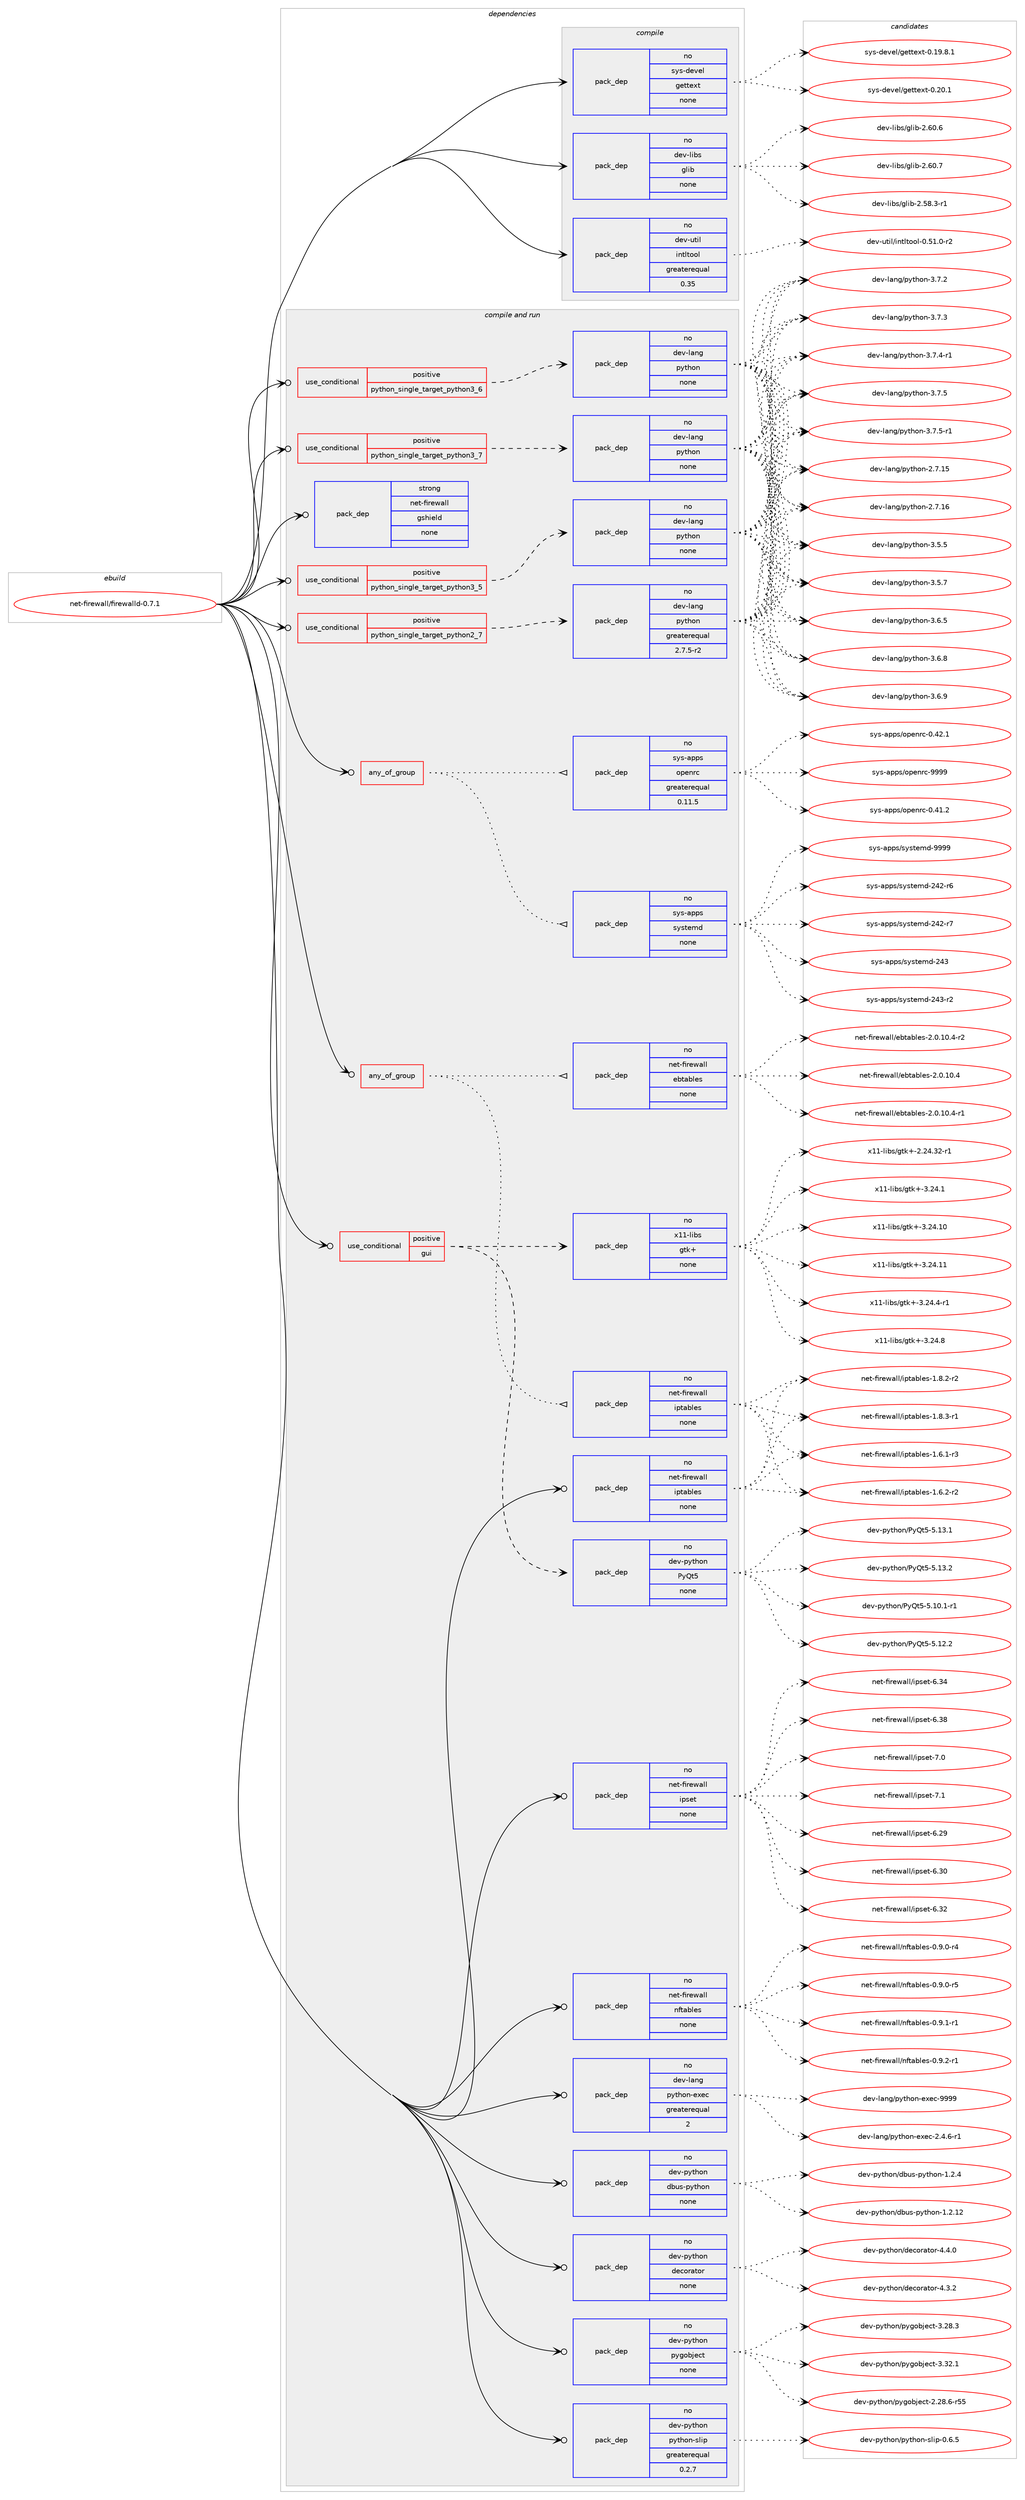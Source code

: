 digraph prolog {

# *************
# Graph options
# *************

newrank=true;
concentrate=true;
compound=true;
graph [rankdir=LR,fontname=Helvetica,fontsize=10,ranksep=1.5];#, ranksep=2.5, nodesep=0.2];
edge  [arrowhead=vee];
node  [fontname=Helvetica,fontsize=10];

# **********
# The ebuild
# **********

subgraph cluster_leftcol {
color=gray;
rank=same;
label=<<i>ebuild</i>>;
id [label="net-firewall/firewalld-0.7.1", color=red, width=4, href="../net-firewall/firewalld-0.7.1.svg"];
}

# ****************
# The dependencies
# ****************

subgraph cluster_midcol {
color=gray;
label=<<i>dependencies</i>>;
subgraph cluster_compile {
fillcolor="#eeeeee";
style=filled;
label=<<i>compile</i>>;
subgraph pack605153 {
dependency818943 [label=<<TABLE BORDER="0" CELLBORDER="1" CELLSPACING="0" CELLPADDING="4" WIDTH="220"><TR><TD ROWSPAN="6" CELLPADDING="30">pack_dep</TD></TR><TR><TD WIDTH="110">no</TD></TR><TR><TD>dev-libs</TD></TR><TR><TD>glib</TD></TR><TR><TD>none</TD></TR><TR><TD></TD></TR></TABLE>>, shape=none, color=blue];
}
id:e -> dependency818943:w [weight=20,style="solid",arrowhead="vee"];
subgraph pack605154 {
dependency818944 [label=<<TABLE BORDER="0" CELLBORDER="1" CELLSPACING="0" CELLPADDING="4" WIDTH="220"><TR><TD ROWSPAN="6" CELLPADDING="30">pack_dep</TD></TR><TR><TD WIDTH="110">no</TD></TR><TR><TD>dev-util</TD></TR><TR><TD>intltool</TD></TR><TR><TD>greaterequal</TD></TR><TR><TD>0.35</TD></TR></TABLE>>, shape=none, color=blue];
}
id:e -> dependency818944:w [weight=20,style="solid",arrowhead="vee"];
subgraph pack605155 {
dependency818945 [label=<<TABLE BORDER="0" CELLBORDER="1" CELLSPACING="0" CELLPADDING="4" WIDTH="220"><TR><TD ROWSPAN="6" CELLPADDING="30">pack_dep</TD></TR><TR><TD WIDTH="110">no</TD></TR><TR><TD>sys-devel</TD></TR><TR><TD>gettext</TD></TR><TR><TD>none</TD></TR><TR><TD></TD></TR></TABLE>>, shape=none, color=blue];
}
id:e -> dependency818945:w [weight=20,style="solid",arrowhead="vee"];
}
subgraph cluster_compileandrun {
fillcolor="#eeeeee";
style=filled;
label=<<i>compile and run</i>>;
subgraph any13873 {
dependency818946 [label=<<TABLE BORDER="0" CELLBORDER="1" CELLSPACING="0" CELLPADDING="4"><TR><TD CELLPADDING="10">any_of_group</TD></TR></TABLE>>, shape=none, color=red];subgraph pack605156 {
dependency818947 [label=<<TABLE BORDER="0" CELLBORDER="1" CELLSPACING="0" CELLPADDING="4" WIDTH="220"><TR><TD ROWSPAN="6" CELLPADDING="30">pack_dep</TD></TR><TR><TD WIDTH="110">no</TD></TR><TR><TD>net-firewall</TD></TR><TR><TD>iptables</TD></TR><TR><TD>none</TD></TR><TR><TD></TD></TR></TABLE>>, shape=none, color=blue];
}
dependency818946:e -> dependency818947:w [weight=20,style="dotted",arrowhead="oinv"];
subgraph pack605157 {
dependency818948 [label=<<TABLE BORDER="0" CELLBORDER="1" CELLSPACING="0" CELLPADDING="4" WIDTH="220"><TR><TD ROWSPAN="6" CELLPADDING="30">pack_dep</TD></TR><TR><TD WIDTH="110">no</TD></TR><TR><TD>net-firewall</TD></TR><TR><TD>ebtables</TD></TR><TR><TD>none</TD></TR><TR><TD></TD></TR></TABLE>>, shape=none, color=blue];
}
dependency818946:e -> dependency818948:w [weight=20,style="dotted",arrowhead="oinv"];
}
id:e -> dependency818946:w [weight=20,style="solid",arrowhead="odotvee"];
subgraph any13874 {
dependency818949 [label=<<TABLE BORDER="0" CELLBORDER="1" CELLSPACING="0" CELLPADDING="4"><TR><TD CELLPADDING="10">any_of_group</TD></TR></TABLE>>, shape=none, color=red];subgraph pack605158 {
dependency818950 [label=<<TABLE BORDER="0" CELLBORDER="1" CELLSPACING="0" CELLPADDING="4" WIDTH="220"><TR><TD ROWSPAN="6" CELLPADDING="30">pack_dep</TD></TR><TR><TD WIDTH="110">no</TD></TR><TR><TD>sys-apps</TD></TR><TR><TD>openrc</TD></TR><TR><TD>greaterequal</TD></TR><TR><TD>0.11.5</TD></TR></TABLE>>, shape=none, color=blue];
}
dependency818949:e -> dependency818950:w [weight=20,style="dotted",arrowhead="oinv"];
subgraph pack605159 {
dependency818951 [label=<<TABLE BORDER="0" CELLBORDER="1" CELLSPACING="0" CELLPADDING="4" WIDTH="220"><TR><TD ROWSPAN="6" CELLPADDING="30">pack_dep</TD></TR><TR><TD WIDTH="110">no</TD></TR><TR><TD>sys-apps</TD></TR><TR><TD>systemd</TD></TR><TR><TD>none</TD></TR><TR><TD></TD></TR></TABLE>>, shape=none, color=blue];
}
dependency818949:e -> dependency818951:w [weight=20,style="dotted",arrowhead="oinv"];
}
id:e -> dependency818949:w [weight=20,style="solid",arrowhead="odotvee"];
subgraph cond199466 {
dependency818952 [label=<<TABLE BORDER="0" CELLBORDER="1" CELLSPACING="0" CELLPADDING="4"><TR><TD ROWSPAN="3" CELLPADDING="10">use_conditional</TD></TR><TR><TD>positive</TD></TR><TR><TD>gui</TD></TR></TABLE>>, shape=none, color=red];
subgraph pack605160 {
dependency818953 [label=<<TABLE BORDER="0" CELLBORDER="1" CELLSPACING="0" CELLPADDING="4" WIDTH="220"><TR><TD ROWSPAN="6" CELLPADDING="30">pack_dep</TD></TR><TR><TD WIDTH="110">no</TD></TR><TR><TD>x11-libs</TD></TR><TR><TD>gtk+</TD></TR><TR><TD>none</TD></TR><TR><TD></TD></TR></TABLE>>, shape=none, color=blue];
}
dependency818952:e -> dependency818953:w [weight=20,style="dashed",arrowhead="vee"];
subgraph pack605161 {
dependency818954 [label=<<TABLE BORDER="0" CELLBORDER="1" CELLSPACING="0" CELLPADDING="4" WIDTH="220"><TR><TD ROWSPAN="6" CELLPADDING="30">pack_dep</TD></TR><TR><TD WIDTH="110">no</TD></TR><TR><TD>dev-python</TD></TR><TR><TD>PyQt5</TD></TR><TR><TD>none</TD></TR><TR><TD></TD></TR></TABLE>>, shape=none, color=blue];
}
dependency818952:e -> dependency818954:w [weight=20,style="dashed",arrowhead="vee"];
}
id:e -> dependency818952:w [weight=20,style="solid",arrowhead="odotvee"];
subgraph cond199467 {
dependency818955 [label=<<TABLE BORDER="0" CELLBORDER="1" CELLSPACING="0" CELLPADDING="4"><TR><TD ROWSPAN="3" CELLPADDING="10">use_conditional</TD></TR><TR><TD>positive</TD></TR><TR><TD>python_single_target_python2_7</TD></TR></TABLE>>, shape=none, color=red];
subgraph pack605162 {
dependency818956 [label=<<TABLE BORDER="0" CELLBORDER="1" CELLSPACING="0" CELLPADDING="4" WIDTH="220"><TR><TD ROWSPAN="6" CELLPADDING="30">pack_dep</TD></TR><TR><TD WIDTH="110">no</TD></TR><TR><TD>dev-lang</TD></TR><TR><TD>python</TD></TR><TR><TD>greaterequal</TD></TR><TR><TD>2.7.5-r2</TD></TR></TABLE>>, shape=none, color=blue];
}
dependency818955:e -> dependency818956:w [weight=20,style="dashed",arrowhead="vee"];
}
id:e -> dependency818955:w [weight=20,style="solid",arrowhead="odotvee"];
subgraph cond199468 {
dependency818957 [label=<<TABLE BORDER="0" CELLBORDER="1" CELLSPACING="0" CELLPADDING="4"><TR><TD ROWSPAN="3" CELLPADDING="10">use_conditional</TD></TR><TR><TD>positive</TD></TR><TR><TD>python_single_target_python3_5</TD></TR></TABLE>>, shape=none, color=red];
subgraph pack605163 {
dependency818958 [label=<<TABLE BORDER="0" CELLBORDER="1" CELLSPACING="0" CELLPADDING="4" WIDTH="220"><TR><TD ROWSPAN="6" CELLPADDING="30">pack_dep</TD></TR><TR><TD WIDTH="110">no</TD></TR><TR><TD>dev-lang</TD></TR><TR><TD>python</TD></TR><TR><TD>none</TD></TR><TR><TD></TD></TR></TABLE>>, shape=none, color=blue];
}
dependency818957:e -> dependency818958:w [weight=20,style="dashed",arrowhead="vee"];
}
id:e -> dependency818957:w [weight=20,style="solid",arrowhead="odotvee"];
subgraph cond199469 {
dependency818959 [label=<<TABLE BORDER="0" CELLBORDER="1" CELLSPACING="0" CELLPADDING="4"><TR><TD ROWSPAN="3" CELLPADDING="10">use_conditional</TD></TR><TR><TD>positive</TD></TR><TR><TD>python_single_target_python3_6</TD></TR></TABLE>>, shape=none, color=red];
subgraph pack605164 {
dependency818960 [label=<<TABLE BORDER="0" CELLBORDER="1" CELLSPACING="0" CELLPADDING="4" WIDTH="220"><TR><TD ROWSPAN="6" CELLPADDING="30">pack_dep</TD></TR><TR><TD WIDTH="110">no</TD></TR><TR><TD>dev-lang</TD></TR><TR><TD>python</TD></TR><TR><TD>none</TD></TR><TR><TD></TD></TR></TABLE>>, shape=none, color=blue];
}
dependency818959:e -> dependency818960:w [weight=20,style="dashed",arrowhead="vee"];
}
id:e -> dependency818959:w [weight=20,style="solid",arrowhead="odotvee"];
subgraph cond199470 {
dependency818961 [label=<<TABLE BORDER="0" CELLBORDER="1" CELLSPACING="0" CELLPADDING="4"><TR><TD ROWSPAN="3" CELLPADDING="10">use_conditional</TD></TR><TR><TD>positive</TD></TR><TR><TD>python_single_target_python3_7</TD></TR></TABLE>>, shape=none, color=red];
subgraph pack605165 {
dependency818962 [label=<<TABLE BORDER="0" CELLBORDER="1" CELLSPACING="0" CELLPADDING="4" WIDTH="220"><TR><TD ROWSPAN="6" CELLPADDING="30">pack_dep</TD></TR><TR><TD WIDTH="110">no</TD></TR><TR><TD>dev-lang</TD></TR><TR><TD>python</TD></TR><TR><TD>none</TD></TR><TR><TD></TD></TR></TABLE>>, shape=none, color=blue];
}
dependency818961:e -> dependency818962:w [weight=20,style="dashed",arrowhead="vee"];
}
id:e -> dependency818961:w [weight=20,style="solid",arrowhead="odotvee"];
subgraph pack605166 {
dependency818963 [label=<<TABLE BORDER="0" CELLBORDER="1" CELLSPACING="0" CELLPADDING="4" WIDTH="220"><TR><TD ROWSPAN="6" CELLPADDING="30">pack_dep</TD></TR><TR><TD WIDTH="110">no</TD></TR><TR><TD>dev-lang</TD></TR><TR><TD>python-exec</TD></TR><TR><TD>greaterequal</TD></TR><TR><TD>2</TD></TR></TABLE>>, shape=none, color=blue];
}
id:e -> dependency818963:w [weight=20,style="solid",arrowhead="odotvee"];
subgraph pack605167 {
dependency818964 [label=<<TABLE BORDER="0" CELLBORDER="1" CELLSPACING="0" CELLPADDING="4" WIDTH="220"><TR><TD ROWSPAN="6" CELLPADDING="30">pack_dep</TD></TR><TR><TD WIDTH="110">no</TD></TR><TR><TD>dev-python</TD></TR><TR><TD>dbus-python</TD></TR><TR><TD>none</TD></TR><TR><TD></TD></TR></TABLE>>, shape=none, color=blue];
}
id:e -> dependency818964:w [weight=20,style="solid",arrowhead="odotvee"];
subgraph pack605168 {
dependency818965 [label=<<TABLE BORDER="0" CELLBORDER="1" CELLSPACING="0" CELLPADDING="4" WIDTH="220"><TR><TD ROWSPAN="6" CELLPADDING="30">pack_dep</TD></TR><TR><TD WIDTH="110">no</TD></TR><TR><TD>dev-python</TD></TR><TR><TD>decorator</TD></TR><TR><TD>none</TD></TR><TR><TD></TD></TR></TABLE>>, shape=none, color=blue];
}
id:e -> dependency818965:w [weight=20,style="solid",arrowhead="odotvee"];
subgraph pack605169 {
dependency818966 [label=<<TABLE BORDER="0" CELLBORDER="1" CELLSPACING="0" CELLPADDING="4" WIDTH="220"><TR><TD ROWSPAN="6" CELLPADDING="30">pack_dep</TD></TR><TR><TD WIDTH="110">no</TD></TR><TR><TD>dev-python</TD></TR><TR><TD>pygobject</TD></TR><TR><TD>none</TD></TR><TR><TD></TD></TR></TABLE>>, shape=none, color=blue];
}
id:e -> dependency818966:w [weight=20,style="solid",arrowhead="odotvee"];
subgraph pack605170 {
dependency818967 [label=<<TABLE BORDER="0" CELLBORDER="1" CELLSPACING="0" CELLPADDING="4" WIDTH="220"><TR><TD ROWSPAN="6" CELLPADDING="30">pack_dep</TD></TR><TR><TD WIDTH="110">no</TD></TR><TR><TD>dev-python</TD></TR><TR><TD>python-slip</TD></TR><TR><TD>greaterequal</TD></TR><TR><TD>0.2.7</TD></TR></TABLE>>, shape=none, color=blue];
}
id:e -> dependency818967:w [weight=20,style="solid",arrowhead="odotvee"];
subgraph pack605171 {
dependency818968 [label=<<TABLE BORDER="0" CELLBORDER="1" CELLSPACING="0" CELLPADDING="4" WIDTH="220"><TR><TD ROWSPAN="6" CELLPADDING="30">pack_dep</TD></TR><TR><TD WIDTH="110">no</TD></TR><TR><TD>net-firewall</TD></TR><TR><TD>ipset</TD></TR><TR><TD>none</TD></TR><TR><TD></TD></TR></TABLE>>, shape=none, color=blue];
}
id:e -> dependency818968:w [weight=20,style="solid",arrowhead="odotvee"];
subgraph pack605172 {
dependency818969 [label=<<TABLE BORDER="0" CELLBORDER="1" CELLSPACING="0" CELLPADDING="4" WIDTH="220"><TR><TD ROWSPAN="6" CELLPADDING="30">pack_dep</TD></TR><TR><TD WIDTH="110">no</TD></TR><TR><TD>net-firewall</TD></TR><TR><TD>iptables</TD></TR><TR><TD>none</TD></TR><TR><TD></TD></TR></TABLE>>, shape=none, color=blue];
}
id:e -> dependency818969:w [weight=20,style="solid",arrowhead="odotvee"];
subgraph pack605173 {
dependency818970 [label=<<TABLE BORDER="0" CELLBORDER="1" CELLSPACING="0" CELLPADDING="4" WIDTH="220"><TR><TD ROWSPAN="6" CELLPADDING="30">pack_dep</TD></TR><TR><TD WIDTH="110">no</TD></TR><TR><TD>net-firewall</TD></TR><TR><TD>nftables</TD></TR><TR><TD>none</TD></TR><TR><TD></TD></TR></TABLE>>, shape=none, color=blue];
}
id:e -> dependency818970:w [weight=20,style="solid",arrowhead="odotvee"];
subgraph pack605174 {
dependency818971 [label=<<TABLE BORDER="0" CELLBORDER="1" CELLSPACING="0" CELLPADDING="4" WIDTH="220"><TR><TD ROWSPAN="6" CELLPADDING="30">pack_dep</TD></TR><TR><TD WIDTH="110">strong</TD></TR><TR><TD>net-firewall</TD></TR><TR><TD>gshield</TD></TR><TR><TD>none</TD></TR><TR><TD></TD></TR></TABLE>>, shape=none, color=blue];
}
id:e -> dependency818971:w [weight=20,style="solid",arrowhead="odotvee"];
}
subgraph cluster_run {
fillcolor="#eeeeee";
style=filled;
label=<<i>run</i>>;
}
}

# **************
# The candidates
# **************

subgraph cluster_choices {
rank=same;
color=gray;
label=<<i>candidates</i>>;

subgraph choice605153 {
color=black;
nodesep=1;
choice10010111845108105981154710310810598455046535646514511449 [label="dev-libs/glib-2.58.3-r1", color=red, width=4,href="../dev-libs/glib-2.58.3-r1.svg"];
choice1001011184510810598115471031081059845504654484654 [label="dev-libs/glib-2.60.6", color=red, width=4,href="../dev-libs/glib-2.60.6.svg"];
choice1001011184510810598115471031081059845504654484655 [label="dev-libs/glib-2.60.7", color=red, width=4,href="../dev-libs/glib-2.60.7.svg"];
dependency818943:e -> choice10010111845108105981154710310810598455046535646514511449:w [style=dotted,weight="100"];
dependency818943:e -> choice1001011184510810598115471031081059845504654484654:w [style=dotted,weight="100"];
dependency818943:e -> choice1001011184510810598115471031081059845504654484655:w [style=dotted,weight="100"];
}
subgraph choice605154 {
color=black;
nodesep=1;
choice1001011184511711610510847105110116108116111111108454846534946484511450 [label="dev-util/intltool-0.51.0-r2", color=red, width=4,href="../dev-util/intltool-0.51.0-r2.svg"];
dependency818944:e -> choice1001011184511711610510847105110116108116111111108454846534946484511450:w [style=dotted,weight="100"];
}
subgraph choice605155 {
color=black;
nodesep=1;
choice1151211154510010111810110847103101116116101120116454846495746564649 [label="sys-devel/gettext-0.19.8.1", color=red, width=4,href="../sys-devel/gettext-0.19.8.1.svg"];
choice115121115451001011181011084710310111611610112011645484650484649 [label="sys-devel/gettext-0.20.1", color=red, width=4,href="../sys-devel/gettext-0.20.1.svg"];
dependency818945:e -> choice1151211154510010111810110847103101116116101120116454846495746564649:w [style=dotted,weight="100"];
dependency818945:e -> choice115121115451001011181011084710310111611610112011645484650484649:w [style=dotted,weight="100"];
}
subgraph choice605156 {
color=black;
nodesep=1;
choice11010111645102105114101119971081084710511211697981081011154549465446494511451 [label="net-firewall/iptables-1.6.1-r3", color=red, width=4,href="../net-firewall/iptables-1.6.1-r3.svg"];
choice11010111645102105114101119971081084710511211697981081011154549465446504511450 [label="net-firewall/iptables-1.6.2-r2", color=red, width=4,href="../net-firewall/iptables-1.6.2-r2.svg"];
choice11010111645102105114101119971081084710511211697981081011154549465646504511450 [label="net-firewall/iptables-1.8.2-r2", color=red, width=4,href="../net-firewall/iptables-1.8.2-r2.svg"];
choice11010111645102105114101119971081084710511211697981081011154549465646514511449 [label="net-firewall/iptables-1.8.3-r1", color=red, width=4,href="../net-firewall/iptables-1.8.3-r1.svg"];
dependency818947:e -> choice11010111645102105114101119971081084710511211697981081011154549465446494511451:w [style=dotted,weight="100"];
dependency818947:e -> choice11010111645102105114101119971081084710511211697981081011154549465446504511450:w [style=dotted,weight="100"];
dependency818947:e -> choice11010111645102105114101119971081084710511211697981081011154549465646504511450:w [style=dotted,weight="100"];
dependency818947:e -> choice11010111645102105114101119971081084710511211697981081011154549465646514511449:w [style=dotted,weight="100"];
}
subgraph choice605157 {
color=black;
nodesep=1;
choice110101116451021051141011199710810847101981169798108101115455046484649484652 [label="net-firewall/ebtables-2.0.10.4", color=red, width=4,href="../net-firewall/ebtables-2.0.10.4.svg"];
choice1101011164510210511410111997108108471019811697981081011154550464846494846524511449 [label="net-firewall/ebtables-2.0.10.4-r1", color=red, width=4,href="../net-firewall/ebtables-2.0.10.4-r1.svg"];
choice1101011164510210511410111997108108471019811697981081011154550464846494846524511450 [label="net-firewall/ebtables-2.0.10.4-r2", color=red, width=4,href="../net-firewall/ebtables-2.0.10.4-r2.svg"];
dependency818948:e -> choice110101116451021051141011199710810847101981169798108101115455046484649484652:w [style=dotted,weight="100"];
dependency818948:e -> choice1101011164510210511410111997108108471019811697981081011154550464846494846524511449:w [style=dotted,weight="100"];
dependency818948:e -> choice1101011164510210511410111997108108471019811697981081011154550464846494846524511450:w [style=dotted,weight="100"];
}
subgraph choice605158 {
color=black;
nodesep=1;
choice1151211154597112112115471111121011101149945484652494650 [label="sys-apps/openrc-0.41.2", color=red, width=4,href="../sys-apps/openrc-0.41.2.svg"];
choice1151211154597112112115471111121011101149945484652504649 [label="sys-apps/openrc-0.42.1", color=red, width=4,href="../sys-apps/openrc-0.42.1.svg"];
choice115121115459711211211547111112101110114994557575757 [label="sys-apps/openrc-9999", color=red, width=4,href="../sys-apps/openrc-9999.svg"];
dependency818950:e -> choice1151211154597112112115471111121011101149945484652494650:w [style=dotted,weight="100"];
dependency818950:e -> choice1151211154597112112115471111121011101149945484652504649:w [style=dotted,weight="100"];
dependency818950:e -> choice115121115459711211211547111112101110114994557575757:w [style=dotted,weight="100"];
}
subgraph choice605159 {
color=black;
nodesep=1;
choice115121115459711211211547115121115116101109100455052504511454 [label="sys-apps/systemd-242-r6", color=red, width=4,href="../sys-apps/systemd-242-r6.svg"];
choice115121115459711211211547115121115116101109100455052504511455 [label="sys-apps/systemd-242-r7", color=red, width=4,href="../sys-apps/systemd-242-r7.svg"];
choice11512111545971121121154711512111511610110910045505251 [label="sys-apps/systemd-243", color=red, width=4,href="../sys-apps/systemd-243.svg"];
choice115121115459711211211547115121115116101109100455052514511450 [label="sys-apps/systemd-243-r2", color=red, width=4,href="../sys-apps/systemd-243-r2.svg"];
choice1151211154597112112115471151211151161011091004557575757 [label="sys-apps/systemd-9999", color=red, width=4,href="../sys-apps/systemd-9999.svg"];
dependency818951:e -> choice115121115459711211211547115121115116101109100455052504511454:w [style=dotted,weight="100"];
dependency818951:e -> choice115121115459711211211547115121115116101109100455052504511455:w [style=dotted,weight="100"];
dependency818951:e -> choice11512111545971121121154711512111511610110910045505251:w [style=dotted,weight="100"];
dependency818951:e -> choice115121115459711211211547115121115116101109100455052514511450:w [style=dotted,weight="100"];
dependency818951:e -> choice1151211154597112112115471151211151161011091004557575757:w [style=dotted,weight="100"];
}
subgraph choice605160 {
color=black;
nodesep=1;
choice12049494510810598115471031161074345504650524651504511449 [label="x11-libs/gtk+-2.24.32-r1", color=red, width=4,href="../x11-libs/gtk+-2.24.32-r1.svg"];
choice12049494510810598115471031161074345514650524649 [label="x11-libs/gtk+-3.24.1", color=red, width=4,href="../x11-libs/gtk+-3.24.1.svg"];
choice1204949451081059811547103116107434551465052464948 [label="x11-libs/gtk+-3.24.10", color=red, width=4,href="../x11-libs/gtk+-3.24.10.svg"];
choice1204949451081059811547103116107434551465052464949 [label="x11-libs/gtk+-3.24.11", color=red, width=4,href="../x11-libs/gtk+-3.24.11.svg"];
choice120494945108105981154710311610743455146505246524511449 [label="x11-libs/gtk+-3.24.4-r1", color=red, width=4,href="../x11-libs/gtk+-3.24.4-r1.svg"];
choice12049494510810598115471031161074345514650524656 [label="x11-libs/gtk+-3.24.8", color=red, width=4,href="../x11-libs/gtk+-3.24.8.svg"];
dependency818953:e -> choice12049494510810598115471031161074345504650524651504511449:w [style=dotted,weight="100"];
dependency818953:e -> choice12049494510810598115471031161074345514650524649:w [style=dotted,weight="100"];
dependency818953:e -> choice1204949451081059811547103116107434551465052464948:w [style=dotted,weight="100"];
dependency818953:e -> choice1204949451081059811547103116107434551465052464949:w [style=dotted,weight="100"];
dependency818953:e -> choice120494945108105981154710311610743455146505246524511449:w [style=dotted,weight="100"];
dependency818953:e -> choice12049494510810598115471031161074345514650524656:w [style=dotted,weight="100"];
}
subgraph choice605161 {
color=black;
nodesep=1;
choice1001011184511212111610411111047801218111653455346494846494511449 [label="dev-python/PyQt5-5.10.1-r1", color=red, width=4,href="../dev-python/PyQt5-5.10.1-r1.svg"];
choice100101118451121211161041111104780121811165345534649504650 [label="dev-python/PyQt5-5.12.2", color=red, width=4,href="../dev-python/PyQt5-5.12.2.svg"];
choice100101118451121211161041111104780121811165345534649514649 [label="dev-python/PyQt5-5.13.1", color=red, width=4,href="../dev-python/PyQt5-5.13.1.svg"];
choice100101118451121211161041111104780121811165345534649514650 [label="dev-python/PyQt5-5.13.2", color=red, width=4,href="../dev-python/PyQt5-5.13.2.svg"];
dependency818954:e -> choice1001011184511212111610411111047801218111653455346494846494511449:w [style=dotted,weight="100"];
dependency818954:e -> choice100101118451121211161041111104780121811165345534649504650:w [style=dotted,weight="100"];
dependency818954:e -> choice100101118451121211161041111104780121811165345534649514649:w [style=dotted,weight="100"];
dependency818954:e -> choice100101118451121211161041111104780121811165345534649514650:w [style=dotted,weight="100"];
}
subgraph choice605162 {
color=black;
nodesep=1;
choice10010111845108971101034711212111610411111045504655464953 [label="dev-lang/python-2.7.15", color=red, width=4,href="../dev-lang/python-2.7.15.svg"];
choice10010111845108971101034711212111610411111045504655464954 [label="dev-lang/python-2.7.16", color=red, width=4,href="../dev-lang/python-2.7.16.svg"];
choice100101118451089711010347112121116104111110455146534653 [label="dev-lang/python-3.5.5", color=red, width=4,href="../dev-lang/python-3.5.5.svg"];
choice100101118451089711010347112121116104111110455146534655 [label="dev-lang/python-3.5.7", color=red, width=4,href="../dev-lang/python-3.5.7.svg"];
choice100101118451089711010347112121116104111110455146544653 [label="dev-lang/python-3.6.5", color=red, width=4,href="../dev-lang/python-3.6.5.svg"];
choice100101118451089711010347112121116104111110455146544656 [label="dev-lang/python-3.6.8", color=red, width=4,href="../dev-lang/python-3.6.8.svg"];
choice100101118451089711010347112121116104111110455146544657 [label="dev-lang/python-3.6.9", color=red, width=4,href="../dev-lang/python-3.6.9.svg"];
choice100101118451089711010347112121116104111110455146554650 [label="dev-lang/python-3.7.2", color=red, width=4,href="../dev-lang/python-3.7.2.svg"];
choice100101118451089711010347112121116104111110455146554651 [label="dev-lang/python-3.7.3", color=red, width=4,href="../dev-lang/python-3.7.3.svg"];
choice1001011184510897110103471121211161041111104551465546524511449 [label="dev-lang/python-3.7.4-r1", color=red, width=4,href="../dev-lang/python-3.7.4-r1.svg"];
choice100101118451089711010347112121116104111110455146554653 [label="dev-lang/python-3.7.5", color=red, width=4,href="../dev-lang/python-3.7.5.svg"];
choice1001011184510897110103471121211161041111104551465546534511449 [label="dev-lang/python-3.7.5-r1", color=red, width=4,href="../dev-lang/python-3.7.5-r1.svg"];
dependency818956:e -> choice10010111845108971101034711212111610411111045504655464953:w [style=dotted,weight="100"];
dependency818956:e -> choice10010111845108971101034711212111610411111045504655464954:w [style=dotted,weight="100"];
dependency818956:e -> choice100101118451089711010347112121116104111110455146534653:w [style=dotted,weight="100"];
dependency818956:e -> choice100101118451089711010347112121116104111110455146534655:w [style=dotted,weight="100"];
dependency818956:e -> choice100101118451089711010347112121116104111110455146544653:w [style=dotted,weight="100"];
dependency818956:e -> choice100101118451089711010347112121116104111110455146544656:w [style=dotted,weight="100"];
dependency818956:e -> choice100101118451089711010347112121116104111110455146544657:w [style=dotted,weight="100"];
dependency818956:e -> choice100101118451089711010347112121116104111110455146554650:w [style=dotted,weight="100"];
dependency818956:e -> choice100101118451089711010347112121116104111110455146554651:w [style=dotted,weight="100"];
dependency818956:e -> choice1001011184510897110103471121211161041111104551465546524511449:w [style=dotted,weight="100"];
dependency818956:e -> choice100101118451089711010347112121116104111110455146554653:w [style=dotted,weight="100"];
dependency818956:e -> choice1001011184510897110103471121211161041111104551465546534511449:w [style=dotted,weight="100"];
}
subgraph choice605163 {
color=black;
nodesep=1;
choice10010111845108971101034711212111610411111045504655464953 [label="dev-lang/python-2.7.15", color=red, width=4,href="../dev-lang/python-2.7.15.svg"];
choice10010111845108971101034711212111610411111045504655464954 [label="dev-lang/python-2.7.16", color=red, width=4,href="../dev-lang/python-2.7.16.svg"];
choice100101118451089711010347112121116104111110455146534653 [label="dev-lang/python-3.5.5", color=red, width=4,href="../dev-lang/python-3.5.5.svg"];
choice100101118451089711010347112121116104111110455146534655 [label="dev-lang/python-3.5.7", color=red, width=4,href="../dev-lang/python-3.5.7.svg"];
choice100101118451089711010347112121116104111110455146544653 [label="dev-lang/python-3.6.5", color=red, width=4,href="../dev-lang/python-3.6.5.svg"];
choice100101118451089711010347112121116104111110455146544656 [label="dev-lang/python-3.6.8", color=red, width=4,href="../dev-lang/python-3.6.8.svg"];
choice100101118451089711010347112121116104111110455146544657 [label="dev-lang/python-3.6.9", color=red, width=4,href="../dev-lang/python-3.6.9.svg"];
choice100101118451089711010347112121116104111110455146554650 [label="dev-lang/python-3.7.2", color=red, width=4,href="../dev-lang/python-3.7.2.svg"];
choice100101118451089711010347112121116104111110455146554651 [label="dev-lang/python-3.7.3", color=red, width=4,href="../dev-lang/python-3.7.3.svg"];
choice1001011184510897110103471121211161041111104551465546524511449 [label="dev-lang/python-3.7.4-r1", color=red, width=4,href="../dev-lang/python-3.7.4-r1.svg"];
choice100101118451089711010347112121116104111110455146554653 [label="dev-lang/python-3.7.5", color=red, width=4,href="../dev-lang/python-3.7.5.svg"];
choice1001011184510897110103471121211161041111104551465546534511449 [label="dev-lang/python-3.7.5-r1", color=red, width=4,href="../dev-lang/python-3.7.5-r1.svg"];
dependency818958:e -> choice10010111845108971101034711212111610411111045504655464953:w [style=dotted,weight="100"];
dependency818958:e -> choice10010111845108971101034711212111610411111045504655464954:w [style=dotted,weight="100"];
dependency818958:e -> choice100101118451089711010347112121116104111110455146534653:w [style=dotted,weight="100"];
dependency818958:e -> choice100101118451089711010347112121116104111110455146534655:w [style=dotted,weight="100"];
dependency818958:e -> choice100101118451089711010347112121116104111110455146544653:w [style=dotted,weight="100"];
dependency818958:e -> choice100101118451089711010347112121116104111110455146544656:w [style=dotted,weight="100"];
dependency818958:e -> choice100101118451089711010347112121116104111110455146544657:w [style=dotted,weight="100"];
dependency818958:e -> choice100101118451089711010347112121116104111110455146554650:w [style=dotted,weight="100"];
dependency818958:e -> choice100101118451089711010347112121116104111110455146554651:w [style=dotted,weight="100"];
dependency818958:e -> choice1001011184510897110103471121211161041111104551465546524511449:w [style=dotted,weight="100"];
dependency818958:e -> choice100101118451089711010347112121116104111110455146554653:w [style=dotted,weight="100"];
dependency818958:e -> choice1001011184510897110103471121211161041111104551465546534511449:w [style=dotted,weight="100"];
}
subgraph choice605164 {
color=black;
nodesep=1;
choice10010111845108971101034711212111610411111045504655464953 [label="dev-lang/python-2.7.15", color=red, width=4,href="../dev-lang/python-2.7.15.svg"];
choice10010111845108971101034711212111610411111045504655464954 [label="dev-lang/python-2.7.16", color=red, width=4,href="../dev-lang/python-2.7.16.svg"];
choice100101118451089711010347112121116104111110455146534653 [label="dev-lang/python-3.5.5", color=red, width=4,href="../dev-lang/python-3.5.5.svg"];
choice100101118451089711010347112121116104111110455146534655 [label="dev-lang/python-3.5.7", color=red, width=4,href="../dev-lang/python-3.5.7.svg"];
choice100101118451089711010347112121116104111110455146544653 [label="dev-lang/python-3.6.5", color=red, width=4,href="../dev-lang/python-3.6.5.svg"];
choice100101118451089711010347112121116104111110455146544656 [label="dev-lang/python-3.6.8", color=red, width=4,href="../dev-lang/python-3.6.8.svg"];
choice100101118451089711010347112121116104111110455146544657 [label="dev-lang/python-3.6.9", color=red, width=4,href="../dev-lang/python-3.6.9.svg"];
choice100101118451089711010347112121116104111110455146554650 [label="dev-lang/python-3.7.2", color=red, width=4,href="../dev-lang/python-3.7.2.svg"];
choice100101118451089711010347112121116104111110455146554651 [label="dev-lang/python-3.7.3", color=red, width=4,href="../dev-lang/python-3.7.3.svg"];
choice1001011184510897110103471121211161041111104551465546524511449 [label="dev-lang/python-3.7.4-r1", color=red, width=4,href="../dev-lang/python-3.7.4-r1.svg"];
choice100101118451089711010347112121116104111110455146554653 [label="dev-lang/python-3.7.5", color=red, width=4,href="../dev-lang/python-3.7.5.svg"];
choice1001011184510897110103471121211161041111104551465546534511449 [label="dev-lang/python-3.7.5-r1", color=red, width=4,href="../dev-lang/python-3.7.5-r1.svg"];
dependency818960:e -> choice10010111845108971101034711212111610411111045504655464953:w [style=dotted,weight="100"];
dependency818960:e -> choice10010111845108971101034711212111610411111045504655464954:w [style=dotted,weight="100"];
dependency818960:e -> choice100101118451089711010347112121116104111110455146534653:w [style=dotted,weight="100"];
dependency818960:e -> choice100101118451089711010347112121116104111110455146534655:w [style=dotted,weight="100"];
dependency818960:e -> choice100101118451089711010347112121116104111110455146544653:w [style=dotted,weight="100"];
dependency818960:e -> choice100101118451089711010347112121116104111110455146544656:w [style=dotted,weight="100"];
dependency818960:e -> choice100101118451089711010347112121116104111110455146544657:w [style=dotted,weight="100"];
dependency818960:e -> choice100101118451089711010347112121116104111110455146554650:w [style=dotted,weight="100"];
dependency818960:e -> choice100101118451089711010347112121116104111110455146554651:w [style=dotted,weight="100"];
dependency818960:e -> choice1001011184510897110103471121211161041111104551465546524511449:w [style=dotted,weight="100"];
dependency818960:e -> choice100101118451089711010347112121116104111110455146554653:w [style=dotted,weight="100"];
dependency818960:e -> choice1001011184510897110103471121211161041111104551465546534511449:w [style=dotted,weight="100"];
}
subgraph choice605165 {
color=black;
nodesep=1;
choice10010111845108971101034711212111610411111045504655464953 [label="dev-lang/python-2.7.15", color=red, width=4,href="../dev-lang/python-2.7.15.svg"];
choice10010111845108971101034711212111610411111045504655464954 [label="dev-lang/python-2.7.16", color=red, width=4,href="../dev-lang/python-2.7.16.svg"];
choice100101118451089711010347112121116104111110455146534653 [label="dev-lang/python-3.5.5", color=red, width=4,href="../dev-lang/python-3.5.5.svg"];
choice100101118451089711010347112121116104111110455146534655 [label="dev-lang/python-3.5.7", color=red, width=4,href="../dev-lang/python-3.5.7.svg"];
choice100101118451089711010347112121116104111110455146544653 [label="dev-lang/python-3.6.5", color=red, width=4,href="../dev-lang/python-3.6.5.svg"];
choice100101118451089711010347112121116104111110455146544656 [label="dev-lang/python-3.6.8", color=red, width=4,href="../dev-lang/python-3.6.8.svg"];
choice100101118451089711010347112121116104111110455146544657 [label="dev-lang/python-3.6.9", color=red, width=4,href="../dev-lang/python-3.6.9.svg"];
choice100101118451089711010347112121116104111110455146554650 [label="dev-lang/python-3.7.2", color=red, width=4,href="../dev-lang/python-3.7.2.svg"];
choice100101118451089711010347112121116104111110455146554651 [label="dev-lang/python-3.7.3", color=red, width=4,href="../dev-lang/python-3.7.3.svg"];
choice1001011184510897110103471121211161041111104551465546524511449 [label="dev-lang/python-3.7.4-r1", color=red, width=4,href="../dev-lang/python-3.7.4-r1.svg"];
choice100101118451089711010347112121116104111110455146554653 [label="dev-lang/python-3.7.5", color=red, width=4,href="../dev-lang/python-3.7.5.svg"];
choice1001011184510897110103471121211161041111104551465546534511449 [label="dev-lang/python-3.7.5-r1", color=red, width=4,href="../dev-lang/python-3.7.5-r1.svg"];
dependency818962:e -> choice10010111845108971101034711212111610411111045504655464953:w [style=dotted,weight="100"];
dependency818962:e -> choice10010111845108971101034711212111610411111045504655464954:w [style=dotted,weight="100"];
dependency818962:e -> choice100101118451089711010347112121116104111110455146534653:w [style=dotted,weight="100"];
dependency818962:e -> choice100101118451089711010347112121116104111110455146534655:w [style=dotted,weight="100"];
dependency818962:e -> choice100101118451089711010347112121116104111110455146544653:w [style=dotted,weight="100"];
dependency818962:e -> choice100101118451089711010347112121116104111110455146544656:w [style=dotted,weight="100"];
dependency818962:e -> choice100101118451089711010347112121116104111110455146544657:w [style=dotted,weight="100"];
dependency818962:e -> choice100101118451089711010347112121116104111110455146554650:w [style=dotted,weight="100"];
dependency818962:e -> choice100101118451089711010347112121116104111110455146554651:w [style=dotted,weight="100"];
dependency818962:e -> choice1001011184510897110103471121211161041111104551465546524511449:w [style=dotted,weight="100"];
dependency818962:e -> choice100101118451089711010347112121116104111110455146554653:w [style=dotted,weight="100"];
dependency818962:e -> choice1001011184510897110103471121211161041111104551465546534511449:w [style=dotted,weight="100"];
}
subgraph choice605166 {
color=black;
nodesep=1;
choice10010111845108971101034711212111610411111045101120101994550465246544511449 [label="dev-lang/python-exec-2.4.6-r1", color=red, width=4,href="../dev-lang/python-exec-2.4.6-r1.svg"];
choice10010111845108971101034711212111610411111045101120101994557575757 [label="dev-lang/python-exec-9999", color=red, width=4,href="../dev-lang/python-exec-9999.svg"];
dependency818963:e -> choice10010111845108971101034711212111610411111045101120101994550465246544511449:w [style=dotted,weight="100"];
dependency818963:e -> choice10010111845108971101034711212111610411111045101120101994557575757:w [style=dotted,weight="100"];
}
subgraph choice605167 {
color=black;
nodesep=1;
choice1001011184511212111610411111047100981171154511212111610411111045494650464950 [label="dev-python/dbus-python-1.2.12", color=red, width=4,href="../dev-python/dbus-python-1.2.12.svg"];
choice10010111845112121116104111110471009811711545112121116104111110454946504652 [label="dev-python/dbus-python-1.2.4", color=red, width=4,href="../dev-python/dbus-python-1.2.4.svg"];
dependency818964:e -> choice1001011184511212111610411111047100981171154511212111610411111045494650464950:w [style=dotted,weight="100"];
dependency818964:e -> choice10010111845112121116104111110471009811711545112121116104111110454946504652:w [style=dotted,weight="100"];
}
subgraph choice605168 {
color=black;
nodesep=1;
choice10010111845112121116104111110471001019911111497116111114455246514650 [label="dev-python/decorator-4.3.2", color=red, width=4,href="../dev-python/decorator-4.3.2.svg"];
choice10010111845112121116104111110471001019911111497116111114455246524648 [label="dev-python/decorator-4.4.0", color=red, width=4,href="../dev-python/decorator-4.4.0.svg"];
dependency818965:e -> choice10010111845112121116104111110471001019911111497116111114455246514650:w [style=dotted,weight="100"];
dependency818965:e -> choice10010111845112121116104111110471001019911111497116111114455246524648:w [style=dotted,weight="100"];
}
subgraph choice605169 {
color=black;
nodesep=1;
choice1001011184511212111610411111047112121103111981061019911645504650564654451145353 [label="dev-python/pygobject-2.28.6-r55", color=red, width=4,href="../dev-python/pygobject-2.28.6-r55.svg"];
choice1001011184511212111610411111047112121103111981061019911645514650564651 [label="dev-python/pygobject-3.28.3", color=red, width=4,href="../dev-python/pygobject-3.28.3.svg"];
choice1001011184511212111610411111047112121103111981061019911645514651504649 [label="dev-python/pygobject-3.32.1", color=red, width=4,href="../dev-python/pygobject-3.32.1.svg"];
dependency818966:e -> choice1001011184511212111610411111047112121103111981061019911645504650564654451145353:w [style=dotted,weight="100"];
dependency818966:e -> choice1001011184511212111610411111047112121103111981061019911645514650564651:w [style=dotted,weight="100"];
dependency818966:e -> choice1001011184511212111610411111047112121103111981061019911645514651504649:w [style=dotted,weight="100"];
}
subgraph choice605170 {
color=black;
nodesep=1;
choice100101118451121211161041111104711212111610411111045115108105112454846544653 [label="dev-python/python-slip-0.6.5", color=red, width=4,href="../dev-python/python-slip-0.6.5.svg"];
dependency818967:e -> choice100101118451121211161041111104711212111610411111045115108105112454846544653:w [style=dotted,weight="100"];
}
subgraph choice605171 {
color=black;
nodesep=1;
choice1101011164510210511410111997108108471051121151011164554465057 [label="net-firewall/ipset-6.29", color=red, width=4,href="../net-firewall/ipset-6.29.svg"];
choice1101011164510210511410111997108108471051121151011164554465148 [label="net-firewall/ipset-6.30", color=red, width=4,href="../net-firewall/ipset-6.30.svg"];
choice1101011164510210511410111997108108471051121151011164554465150 [label="net-firewall/ipset-6.32", color=red, width=4,href="../net-firewall/ipset-6.32.svg"];
choice1101011164510210511410111997108108471051121151011164554465152 [label="net-firewall/ipset-6.34", color=red, width=4,href="../net-firewall/ipset-6.34.svg"];
choice1101011164510210511410111997108108471051121151011164554465156 [label="net-firewall/ipset-6.38", color=red, width=4,href="../net-firewall/ipset-6.38.svg"];
choice11010111645102105114101119971081084710511211510111645554648 [label="net-firewall/ipset-7.0", color=red, width=4,href="../net-firewall/ipset-7.0.svg"];
choice11010111645102105114101119971081084710511211510111645554649 [label="net-firewall/ipset-7.1", color=red, width=4,href="../net-firewall/ipset-7.1.svg"];
dependency818968:e -> choice1101011164510210511410111997108108471051121151011164554465057:w [style=dotted,weight="100"];
dependency818968:e -> choice1101011164510210511410111997108108471051121151011164554465148:w [style=dotted,weight="100"];
dependency818968:e -> choice1101011164510210511410111997108108471051121151011164554465150:w [style=dotted,weight="100"];
dependency818968:e -> choice1101011164510210511410111997108108471051121151011164554465152:w [style=dotted,weight="100"];
dependency818968:e -> choice1101011164510210511410111997108108471051121151011164554465156:w [style=dotted,weight="100"];
dependency818968:e -> choice11010111645102105114101119971081084710511211510111645554648:w [style=dotted,weight="100"];
dependency818968:e -> choice11010111645102105114101119971081084710511211510111645554649:w [style=dotted,weight="100"];
}
subgraph choice605172 {
color=black;
nodesep=1;
choice11010111645102105114101119971081084710511211697981081011154549465446494511451 [label="net-firewall/iptables-1.6.1-r3", color=red, width=4,href="../net-firewall/iptables-1.6.1-r3.svg"];
choice11010111645102105114101119971081084710511211697981081011154549465446504511450 [label="net-firewall/iptables-1.6.2-r2", color=red, width=4,href="../net-firewall/iptables-1.6.2-r2.svg"];
choice11010111645102105114101119971081084710511211697981081011154549465646504511450 [label="net-firewall/iptables-1.8.2-r2", color=red, width=4,href="../net-firewall/iptables-1.8.2-r2.svg"];
choice11010111645102105114101119971081084710511211697981081011154549465646514511449 [label="net-firewall/iptables-1.8.3-r1", color=red, width=4,href="../net-firewall/iptables-1.8.3-r1.svg"];
dependency818969:e -> choice11010111645102105114101119971081084710511211697981081011154549465446494511451:w [style=dotted,weight="100"];
dependency818969:e -> choice11010111645102105114101119971081084710511211697981081011154549465446504511450:w [style=dotted,weight="100"];
dependency818969:e -> choice11010111645102105114101119971081084710511211697981081011154549465646504511450:w [style=dotted,weight="100"];
dependency818969:e -> choice11010111645102105114101119971081084710511211697981081011154549465646514511449:w [style=dotted,weight="100"];
}
subgraph choice605173 {
color=black;
nodesep=1;
choice11010111645102105114101119971081084711010211697981081011154548465746484511452 [label="net-firewall/nftables-0.9.0-r4", color=red, width=4,href="../net-firewall/nftables-0.9.0-r4.svg"];
choice11010111645102105114101119971081084711010211697981081011154548465746484511453 [label="net-firewall/nftables-0.9.0-r5", color=red, width=4,href="../net-firewall/nftables-0.9.0-r5.svg"];
choice11010111645102105114101119971081084711010211697981081011154548465746494511449 [label="net-firewall/nftables-0.9.1-r1", color=red, width=4,href="../net-firewall/nftables-0.9.1-r1.svg"];
choice11010111645102105114101119971081084711010211697981081011154548465746504511449 [label="net-firewall/nftables-0.9.2-r1", color=red, width=4,href="../net-firewall/nftables-0.9.2-r1.svg"];
dependency818970:e -> choice11010111645102105114101119971081084711010211697981081011154548465746484511452:w [style=dotted,weight="100"];
dependency818970:e -> choice11010111645102105114101119971081084711010211697981081011154548465746484511453:w [style=dotted,weight="100"];
dependency818970:e -> choice11010111645102105114101119971081084711010211697981081011154548465746494511449:w [style=dotted,weight="100"];
dependency818970:e -> choice11010111645102105114101119971081084711010211697981081011154548465746504511449:w [style=dotted,weight="100"];
}
subgraph choice605174 {
color=black;
nodesep=1;
}
}

}
